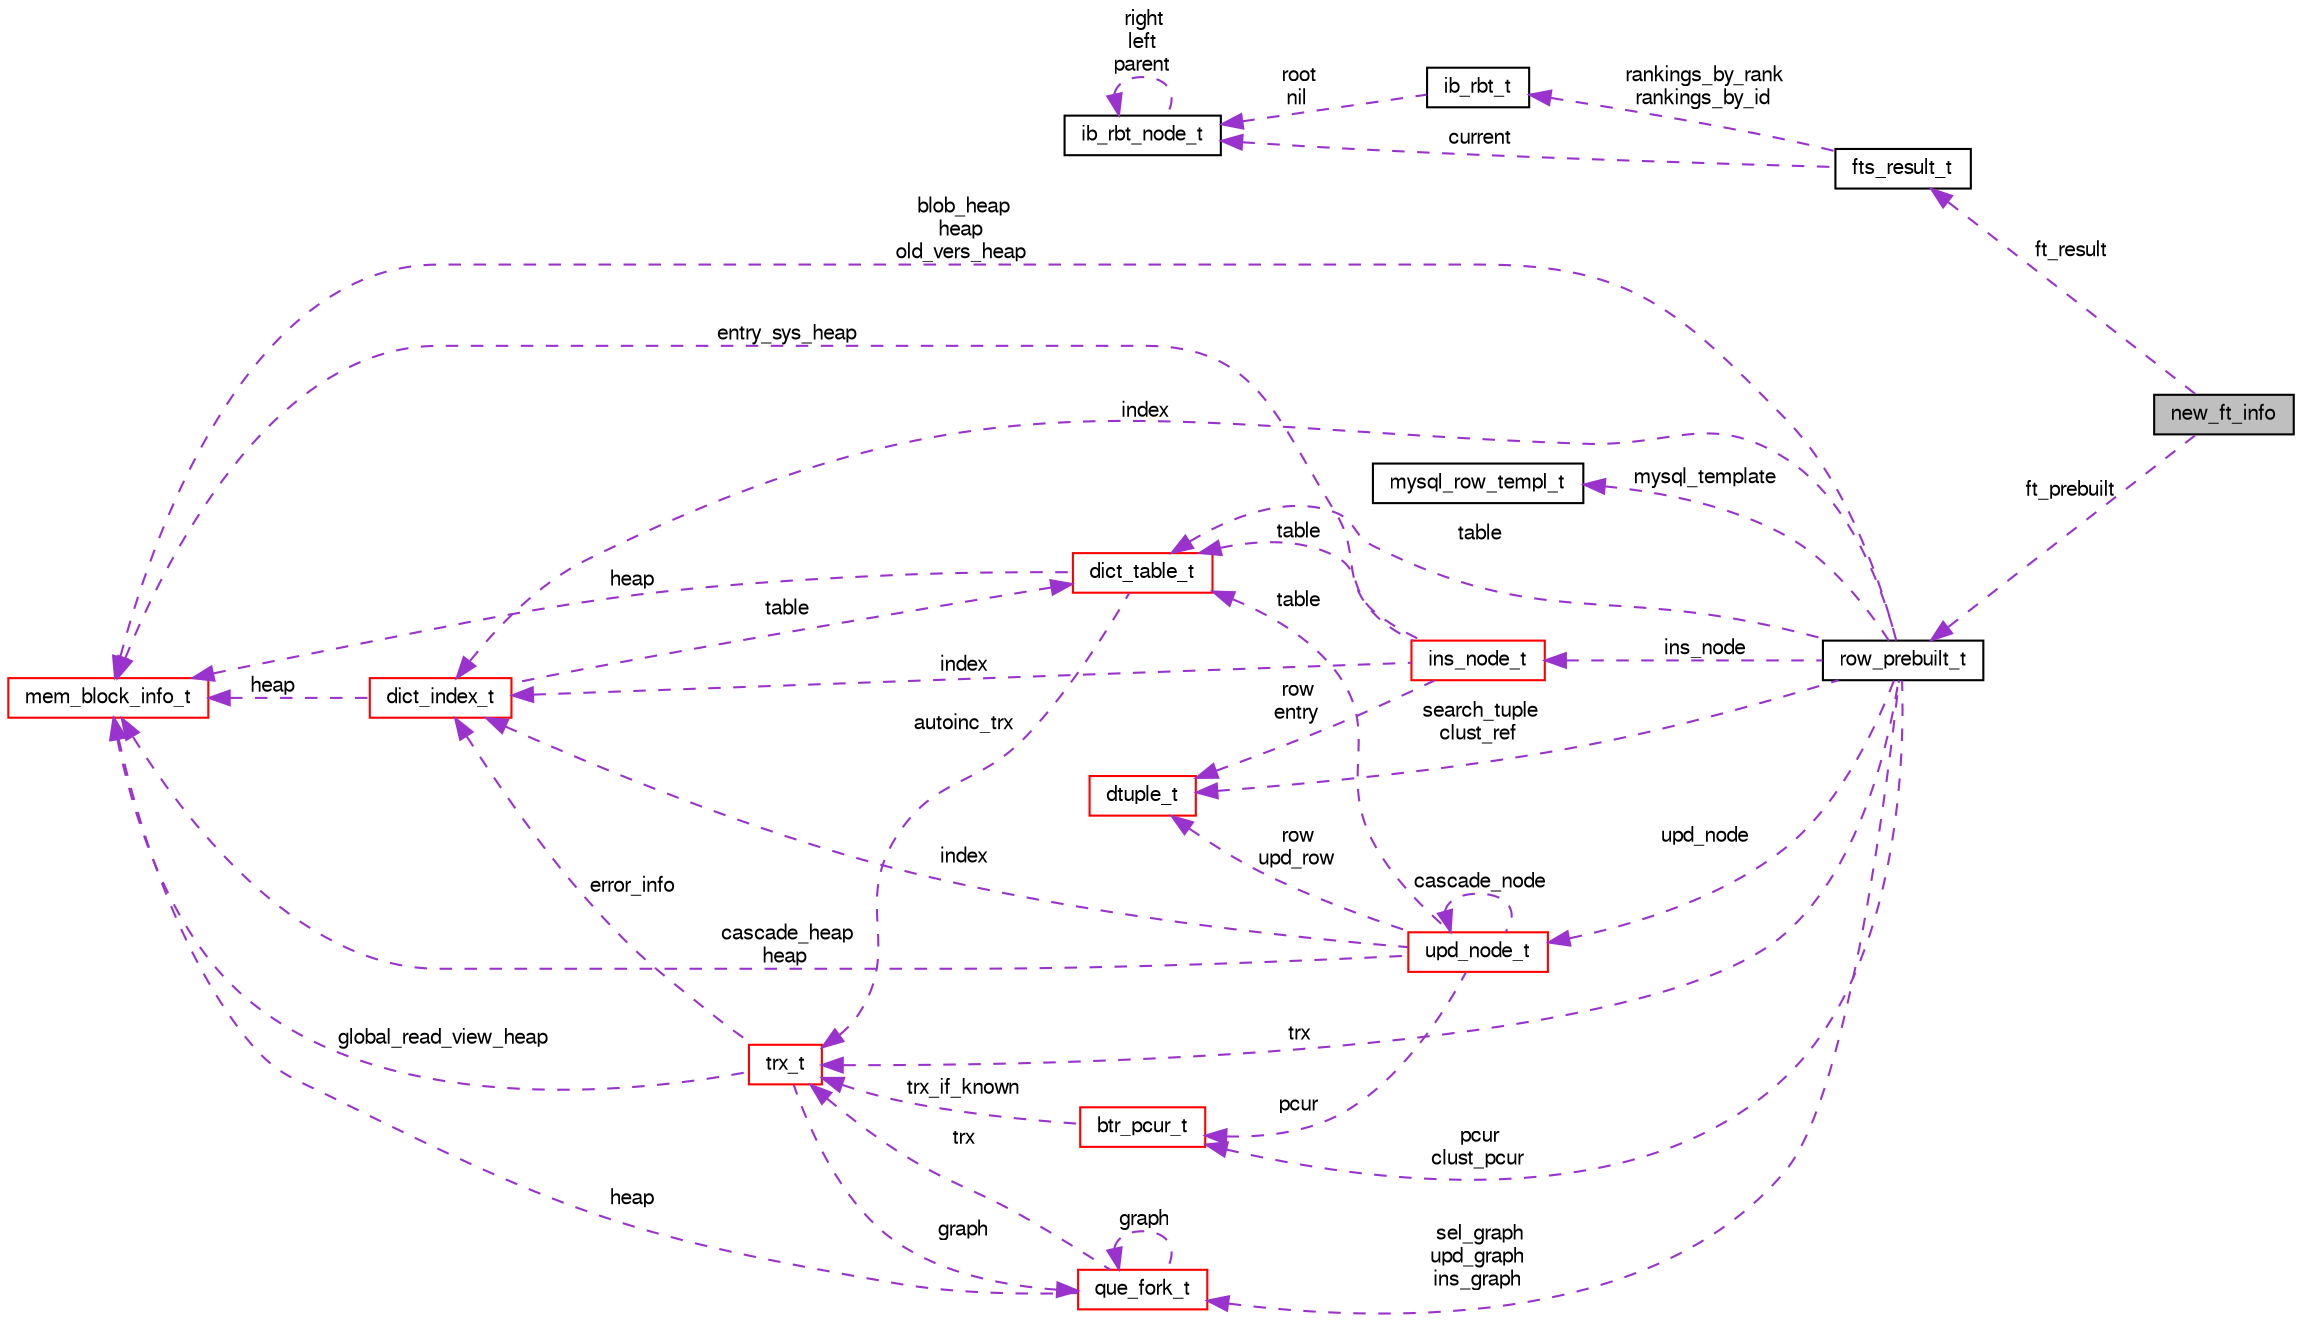 digraph "new_ft_info"
{
  bgcolor="transparent";
  edge [fontname="FreeSans",fontsize="10",labelfontname="FreeSans",labelfontsize="10"];
  node [fontname="FreeSans",fontsize="10",shape=record];
  rankdir="LR";
  Node1 [label="new_ft_info",height=0.2,width=0.4,color="black", fillcolor="grey75", style="filled" fontcolor="black"];
  Node2 -> Node1 [dir="back",color="darkorchid3",fontsize="10",style="dashed",label=" ft_result" ,fontname="FreeSans"];
  Node2 [label="fts_result_t",height=0.2,width=0.4,color="black",URL="$structfts__result__t.html"];
  Node3 -> Node2 [dir="back",color="darkorchid3",fontsize="10",style="dashed",label=" rankings_by_rank\nrankings_by_id" ,fontname="FreeSans"];
  Node3 [label="ib_rbt_t",height=0.2,width=0.4,color="black",URL="$structib__rbt__t.html"];
  Node4 -> Node3 [dir="back",color="darkorchid3",fontsize="10",style="dashed",label=" root\nnil" ,fontname="FreeSans"];
  Node4 [label="ib_rbt_node_t",height=0.2,width=0.4,color="black",URL="$structib__rbt__node__t.html"];
  Node4 -> Node4 [dir="back",color="darkorchid3",fontsize="10",style="dashed",label=" right\nleft\nparent" ,fontname="FreeSans"];
  Node4 -> Node2 [dir="back",color="darkorchid3",fontsize="10",style="dashed",label=" current" ,fontname="FreeSans"];
  Node5 -> Node1 [dir="back",color="darkorchid3",fontsize="10",style="dashed",label=" ft_prebuilt" ,fontname="FreeSans"];
  Node5 [label="row_prebuilt_t",height=0.2,width=0.4,color="black",URL="$structrow__prebuilt__t.html"];
  Node6 -> Node5 [dir="back",color="darkorchid3",fontsize="10",style="dashed",label=" upd_node" ,fontname="FreeSans"];
  Node6 [label="upd_node_t",height=0.2,width=0.4,color="red",URL="$structupd__node__t.html"];
  Node6 -> Node6 [dir="back",color="darkorchid3",fontsize="10",style="dashed",label=" cascade_node" ,fontname="FreeSans"];
  Node7 -> Node6 [dir="back",color="darkorchid3",fontsize="10",style="dashed",label=" index" ,fontname="FreeSans"];
  Node7 [label="dict_index_t",height=0.2,width=0.4,color="red",URL="$structdict__index__t.html"];
  Node8 -> Node7 [dir="back",color="darkorchid3",fontsize="10",style="dashed",label=" table" ,fontname="FreeSans"];
  Node8 [label="dict_table_t",height=0.2,width=0.4,color="red",URL="$structdict__table__t.html"];
  Node9 -> Node8 [dir="back",color="darkorchid3",fontsize="10",style="dashed",label=" heap" ,fontname="FreeSans"];
  Node9 [label="mem_block_info_t",height=0.2,width=0.4,color="red",URL="$structmem__block__info__t.html"];
  Node10 -> Node8 [dir="back",color="darkorchid3",fontsize="10",style="dashed",label=" autoinc_trx" ,fontname="FreeSans"];
  Node10 [label="trx_t",height=0.2,width=0.4,color="red",URL="$structtrx__t.html"];
  Node7 -> Node10 [dir="back",color="darkorchid3",fontsize="10",style="dashed",label=" error_info" ,fontname="FreeSans"];
  Node9 -> Node10 [dir="back",color="darkorchid3",fontsize="10",style="dashed",label=" global_read_view_heap" ,fontname="FreeSans"];
  Node11 -> Node10 [dir="back",color="darkorchid3",fontsize="10",style="dashed",label=" graph" ,fontname="FreeSans"];
  Node11 [label="que_fork_t",height=0.2,width=0.4,color="red",URL="$structque__fork__t.html"];
  Node9 -> Node11 [dir="back",color="darkorchid3",fontsize="10",style="dashed",label=" heap" ,fontname="FreeSans"];
  Node10 -> Node11 [dir="back",color="darkorchid3",fontsize="10",style="dashed",label=" trx" ,fontname="FreeSans"];
  Node11 -> Node11 [dir="back",color="darkorchid3",fontsize="10",style="dashed",label=" graph" ,fontname="FreeSans"];
  Node9 -> Node7 [dir="back",color="darkorchid3",fontsize="10",style="dashed",label=" heap" ,fontname="FreeSans"];
  Node8 -> Node6 [dir="back",color="darkorchid3",fontsize="10",style="dashed",label=" table" ,fontname="FreeSans"];
  Node9 -> Node6 [dir="back",color="darkorchid3",fontsize="10",style="dashed",label=" cascade_heap\nheap" ,fontname="FreeSans"];
  Node12 -> Node6 [dir="back",color="darkorchid3",fontsize="10",style="dashed",label=" row\nupd_row" ,fontname="FreeSans"];
  Node12 [label="dtuple_t",height=0.2,width=0.4,color="red",URL="$structdtuple__t.html"];
  Node13 -> Node6 [dir="back",color="darkorchid3",fontsize="10",style="dashed",label=" pcur" ,fontname="FreeSans"];
  Node13 [label="btr_pcur_t",height=0.2,width=0.4,color="red",URL="$structbtr__pcur__t.html"];
  Node10 -> Node13 [dir="back",color="darkorchid3",fontsize="10",style="dashed",label=" trx_if_known" ,fontname="FreeSans"];
  Node7 -> Node5 [dir="back",color="darkorchid3",fontsize="10",style="dashed",label=" index" ,fontname="FreeSans"];
  Node8 -> Node5 [dir="back",color="darkorchid3",fontsize="10",style="dashed",label=" table" ,fontname="FreeSans"];
  Node9 -> Node5 [dir="back",color="darkorchid3",fontsize="10",style="dashed",label=" blob_heap\nheap\nold_vers_heap" ,fontname="FreeSans"];
  Node10 -> Node5 [dir="back",color="darkorchid3",fontsize="10",style="dashed",label=" trx" ,fontname="FreeSans"];
  Node12 -> Node5 [dir="back",color="darkorchid3",fontsize="10",style="dashed",label=" search_tuple\nclust_ref" ,fontname="FreeSans"];
  Node14 -> Node5 [dir="back",color="darkorchid3",fontsize="10",style="dashed",label=" mysql_template" ,fontname="FreeSans"];
  Node14 [label="mysql_row_templ_t",height=0.2,width=0.4,color="black",URL="$structmysql__row__templ__t.html"];
  Node13 -> Node5 [dir="back",color="darkorchid3",fontsize="10",style="dashed",label=" pcur\nclust_pcur" ,fontname="FreeSans"];
  Node11 -> Node5 [dir="back",color="darkorchid3",fontsize="10",style="dashed",label=" sel_graph\nupd_graph\nins_graph" ,fontname="FreeSans"];
  Node15 -> Node5 [dir="back",color="darkorchid3",fontsize="10",style="dashed",label=" ins_node" ,fontname="FreeSans"];
  Node15 [label="ins_node_t",height=0.2,width=0.4,color="red",URL="$structins__node__t.html"];
  Node7 -> Node15 [dir="back",color="darkorchid3",fontsize="10",style="dashed",label=" index" ,fontname="FreeSans"];
  Node8 -> Node15 [dir="back",color="darkorchid3",fontsize="10",style="dashed",label=" table" ,fontname="FreeSans"];
  Node9 -> Node15 [dir="back",color="darkorchid3",fontsize="10",style="dashed",label=" entry_sys_heap" ,fontname="FreeSans"];
  Node12 -> Node15 [dir="back",color="darkorchid3",fontsize="10",style="dashed",label=" row\nentry" ,fontname="FreeSans"];
}
